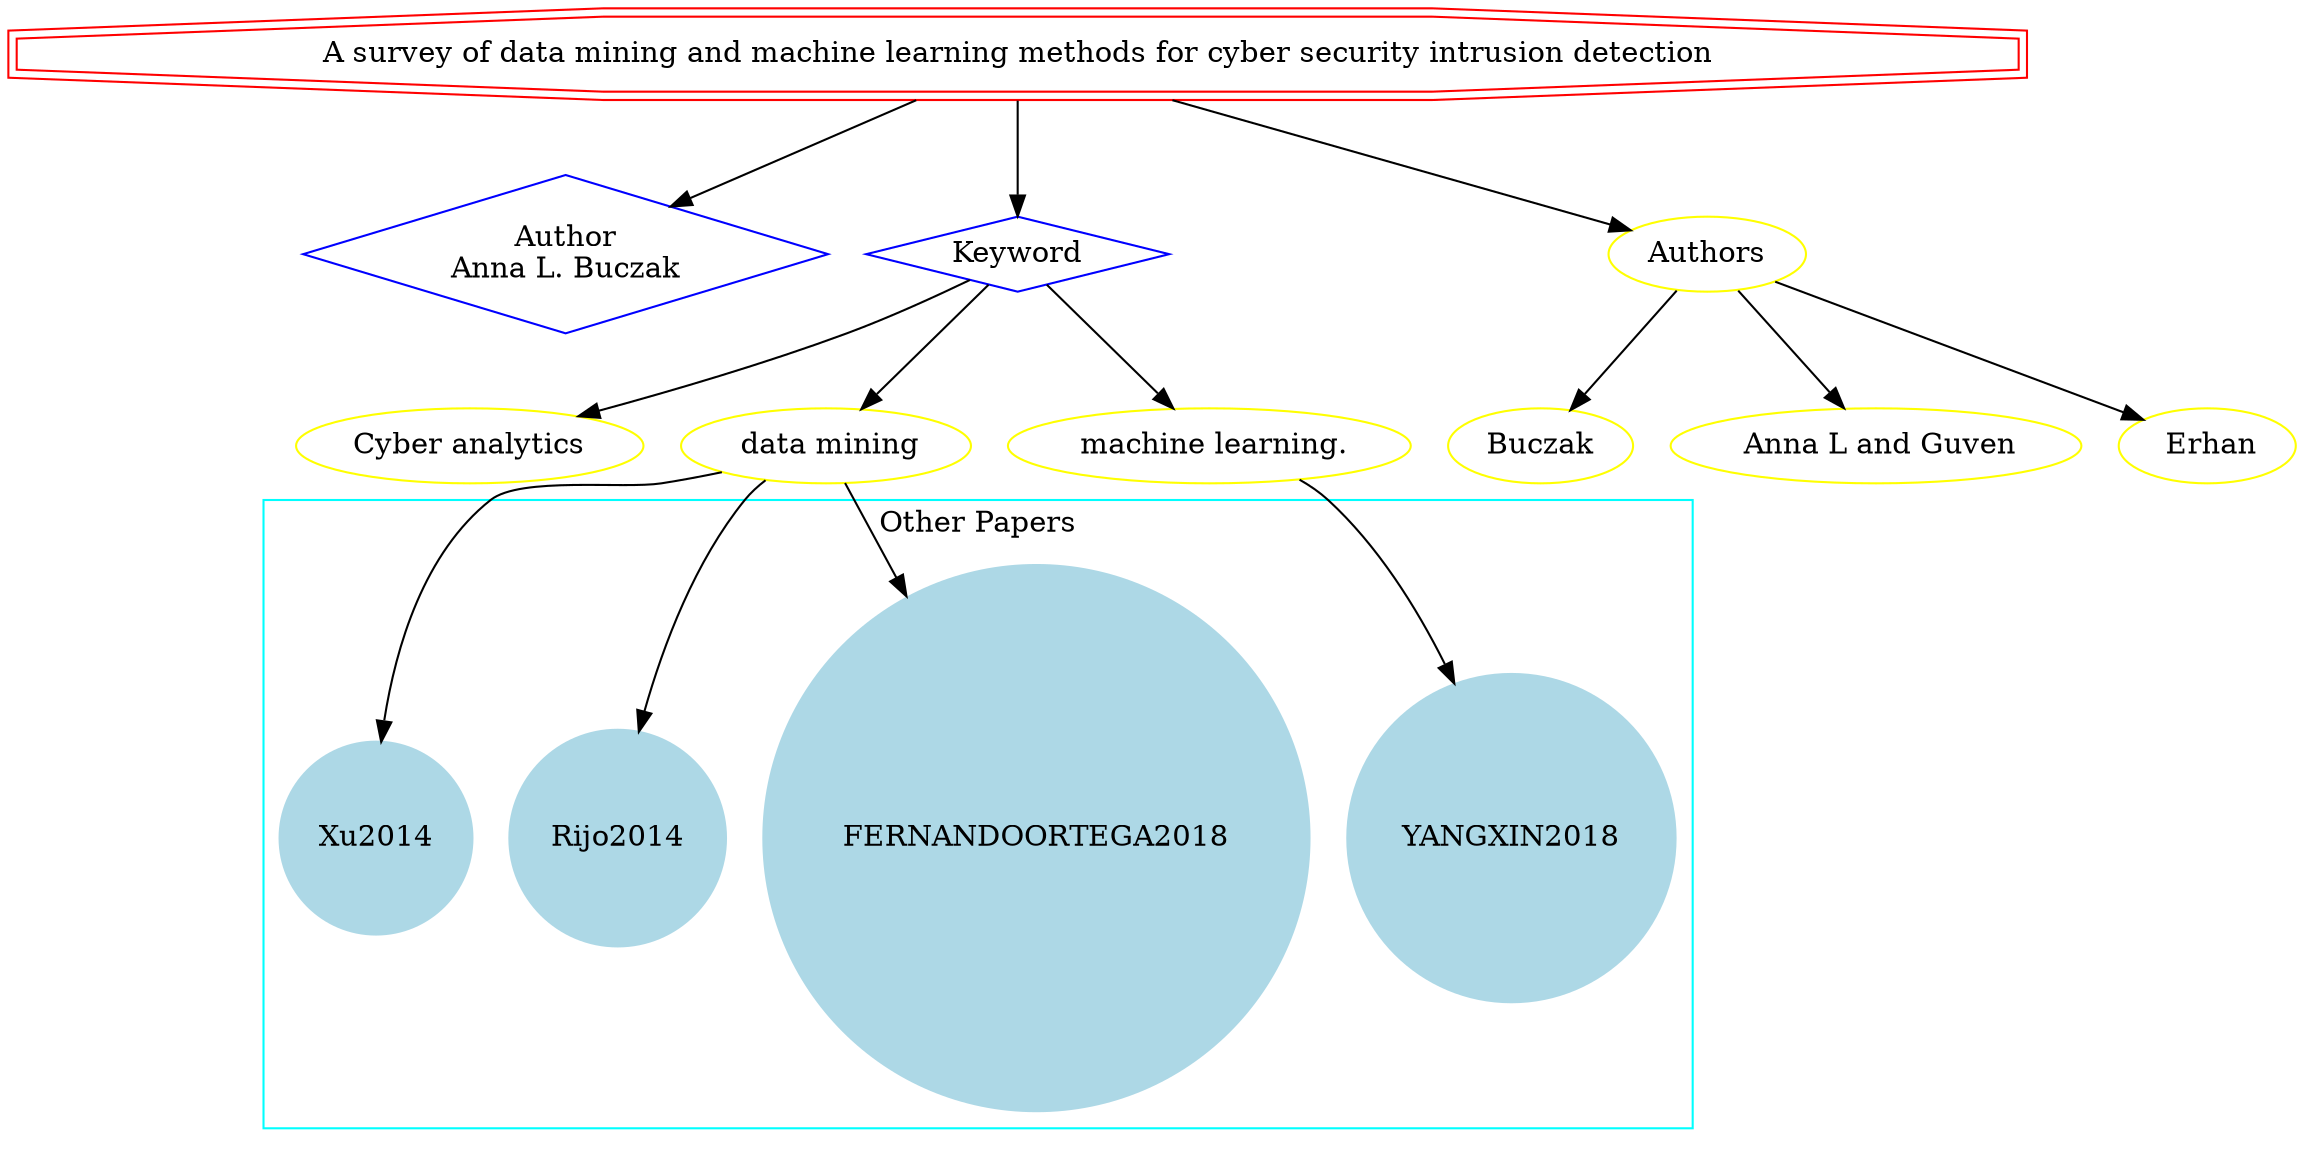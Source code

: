 strict digraph mind_map43 {
	node [color=red shape=doubleoctagon]
	"A survey of data mining and machine learning methods for cyber security intrusion detection"
	node [color=blue shape=diamond]
	"Author
Anna L. Buczak"
	Keyword
	"A survey of data mining and machine learning methods for cyber security intrusion detection" -> "Author
Anna L. Buczak"
	"A survey of data mining and machine learning methods for cyber security intrusion detection" -> Keyword
	node [color=yellow shape=ellipse]
	"Cyber analytics"
	Keyword -> "Cyber analytics"
	" data mining"
	Keyword -> " data mining"
	" machine learning."
	Keyword -> " machine learning."
	subgraph cluster_0 {
		node [style=filled]
		node [color=lightblue shape=circle]
		label="Other Papers"
		color=cyan
		FERNANDOORTEGA2018
		YANGXIN2018
		Xu2014
		Rijo2014
	}
	" data mining" -> FERNANDOORTEGA2018
	" data mining" -> Xu2014
	" data mining" -> Rijo2014
	" machine learning." -> YANGXIN2018
	"A survey of data mining and machine learning methods for cyber security intrusion detection" -> Authors
	Authors -> Buczak
	Authors -> " Anna L and Guven"
	Authors -> " Erhan"
}
